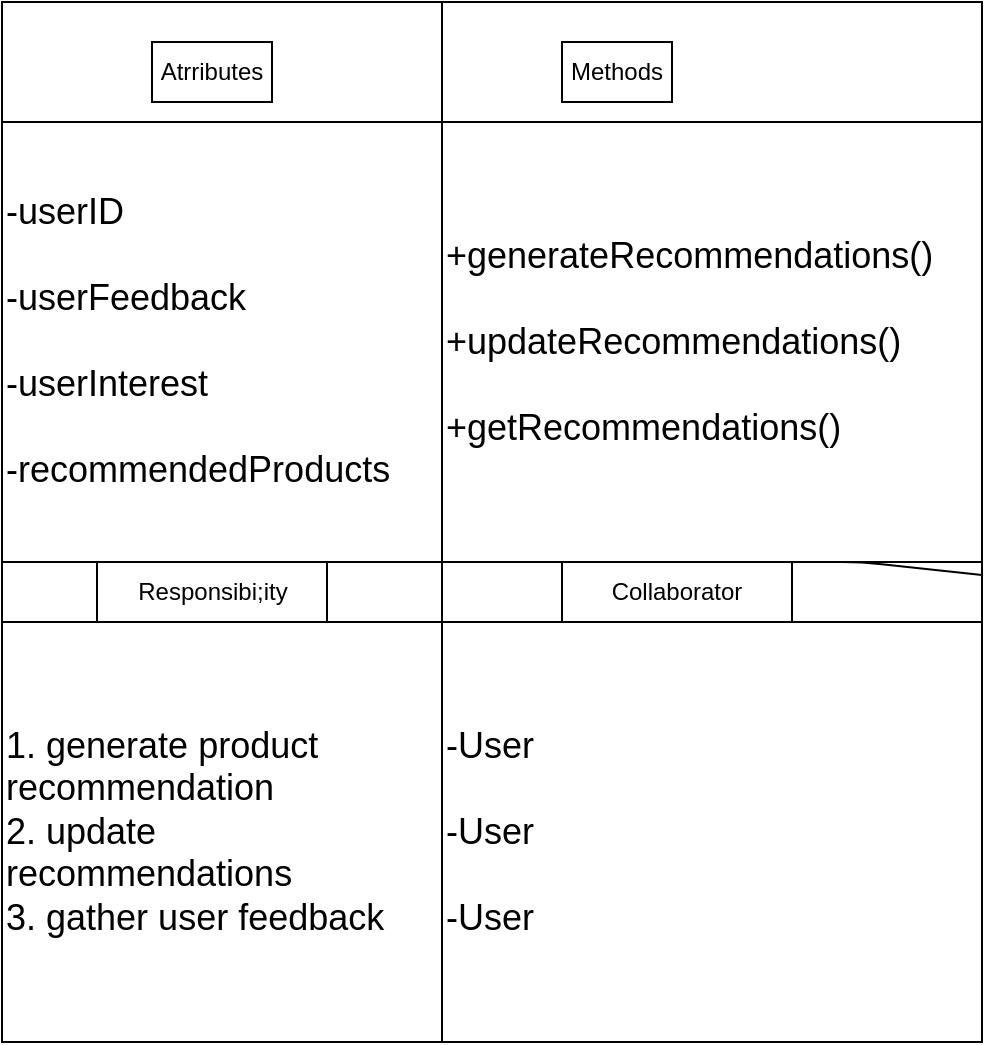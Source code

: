 <mxfile>
    <diagram id="izMru92DmDuwchzSePG0" name="Page-1">
        <mxGraphModel dx="592" dy="470" grid="1" gridSize="10" guides="1" tooltips="1" connect="1" arrows="1" fold="1" page="1" pageScale="1" pageWidth="850" pageHeight="1100" background="#ffffff" math="0" shadow="0">
            <root>
                <mxCell id="0"/>
                <mxCell id="1" parent="0"/>
                <mxCell id="2" value="" style="shape=internalStorage;whiteSpace=wrap;html=1;backgroundOutline=1;dx=220;dy=60;fillColor=none;strokeColor=#000000;fontColor=#000000;" parent="1" vertex="1">
                    <mxGeometry x="150" y="600" width="490" height="520" as="geometry"/>
                </mxCell>
                <mxCell id="3" value="Atrributes" style="text;html=1;strokeColor=#000000;fillColor=none;align=center;verticalAlign=middle;whiteSpace=wrap;rounded=0;fontColor=#000000;" parent="1" vertex="1">
                    <mxGeometry x="225" y="620" width="60" height="30" as="geometry"/>
                </mxCell>
                <mxCell id="4" value="Methods" style="text;html=1;strokeColor=#000000;fillColor=none;align=center;verticalAlign=middle;whiteSpace=wrap;rounded=0;fontColor=#000000;" parent="1" vertex="1">
                    <mxGeometry x="430" y="620" width="55" height="30" as="geometry"/>
                </mxCell>
                <mxCell id="5" value="" style="endArrow=none;html=1;fillColor=none;strokeColor=#000000;fontColor=#000000;" parent="1" target="2" edge="1">
                    <mxGeometry width="50" height="50" relative="1" as="geometry">
                        <mxPoint x="150" y="880" as="sourcePoint"/>
                        <mxPoint x="200" y="830" as="targetPoint"/>
                        <Array as="points">
                            <mxPoint x="580" y="880"/>
                        </Array>
                    </mxGeometry>
                </mxCell>
                <mxCell id="6" value="" style="endArrow=none;html=1;fillColor=none;strokeColor=#000000;fontColor=#000000;" parent="1" edge="1">
                    <mxGeometry width="50" height="50" relative="1" as="geometry">
                        <mxPoint x="150" y="910" as="sourcePoint"/>
                        <mxPoint x="580" y="910" as="targetPoint"/>
                        <Array as="points">
                            <mxPoint x="580" y="910"/>
                        </Array>
                    </mxGeometry>
                </mxCell>
                <mxCell id="7" value="Responsibi;ity" style="text;html=1;strokeColor=#000000;fillColor=none;align=center;verticalAlign=middle;whiteSpace=wrap;rounded=0;fontColor=#000000;" parent="1" vertex="1">
                    <mxGeometry x="197.5" y="880" width="115" height="30" as="geometry"/>
                </mxCell>
                <mxCell id="8" value="Collaborator" style="text;html=1;strokeColor=#000000;fillColor=none;align=center;verticalAlign=middle;whiteSpace=wrap;rounded=0;fontColor=#000000;" parent="1" vertex="1">
                    <mxGeometry x="430" y="880" width="115" height="30" as="geometry"/>
                </mxCell>
                <mxCell id="9" value="&lt;font style=&quot;font-size: 18px;&quot;&gt;-userID&lt;br&gt;&lt;br&gt;-userFeedback&lt;br&gt;&lt;br&gt;-userInterest&lt;br&gt;&lt;br&gt;-recommendedProducts&lt;br&gt;&lt;/font&gt;" style="text;html=1;strokeColor=#000000;fillColor=none;align=left;verticalAlign=middle;whiteSpace=wrap;rounded=0;fontColor=#000000;" parent="1" vertex="1">
                    <mxGeometry x="150" y="660" width="220" height="220" as="geometry"/>
                </mxCell>
                <mxCell id="10" value="&lt;span style=&quot;font-size: 18px;&quot;&gt;+generateRecommendations()&lt;br&gt;&lt;br&gt;+updateRecommendations()&lt;br&gt;&lt;br&gt;+getRecommendations()&lt;br&gt;&lt;/span&gt;" style="text;html=1;strokeColor=#000000;fillColor=none;align=left;verticalAlign=middle;whiteSpace=wrap;rounded=0;fontColor=#000000;" parent="1" vertex="1">
                    <mxGeometry x="370" y="660" width="270" height="220" as="geometry"/>
                </mxCell>
                <mxCell id="11" value="&lt;span style=&quot;font-size: 18px;&quot;&gt;1. generate product recommendation&lt;br&gt;2. update recommendations&amp;nbsp;&lt;br&gt;3. gather user feedback&lt;br&gt;&lt;/span&gt;" style="text;html=1;strokeColor=#000000;fillColor=none;align=left;verticalAlign=middle;whiteSpace=wrap;rounded=0;fontColor=#000000;" parent="1" vertex="1">
                    <mxGeometry x="150" y="910" width="220" height="210" as="geometry"/>
                </mxCell>
                <mxCell id="12" value="&lt;font style=&quot;font-size: 18px;&quot;&gt;-User&lt;br&gt;&lt;br&gt;-User&lt;br&gt;&lt;br&gt;-User&lt;br&gt;&lt;/font&gt;" style="text;html=1;strokeColor=#000000;fillColor=none;align=left;verticalAlign=middle;whiteSpace=wrap;rounded=0;fontColor=#000000;" parent="1" vertex="1">
                    <mxGeometry x="370" y="910" width="270" height="210" as="geometry"/>
                </mxCell>
            </root>
        </mxGraphModel>
    </diagram>
</mxfile>